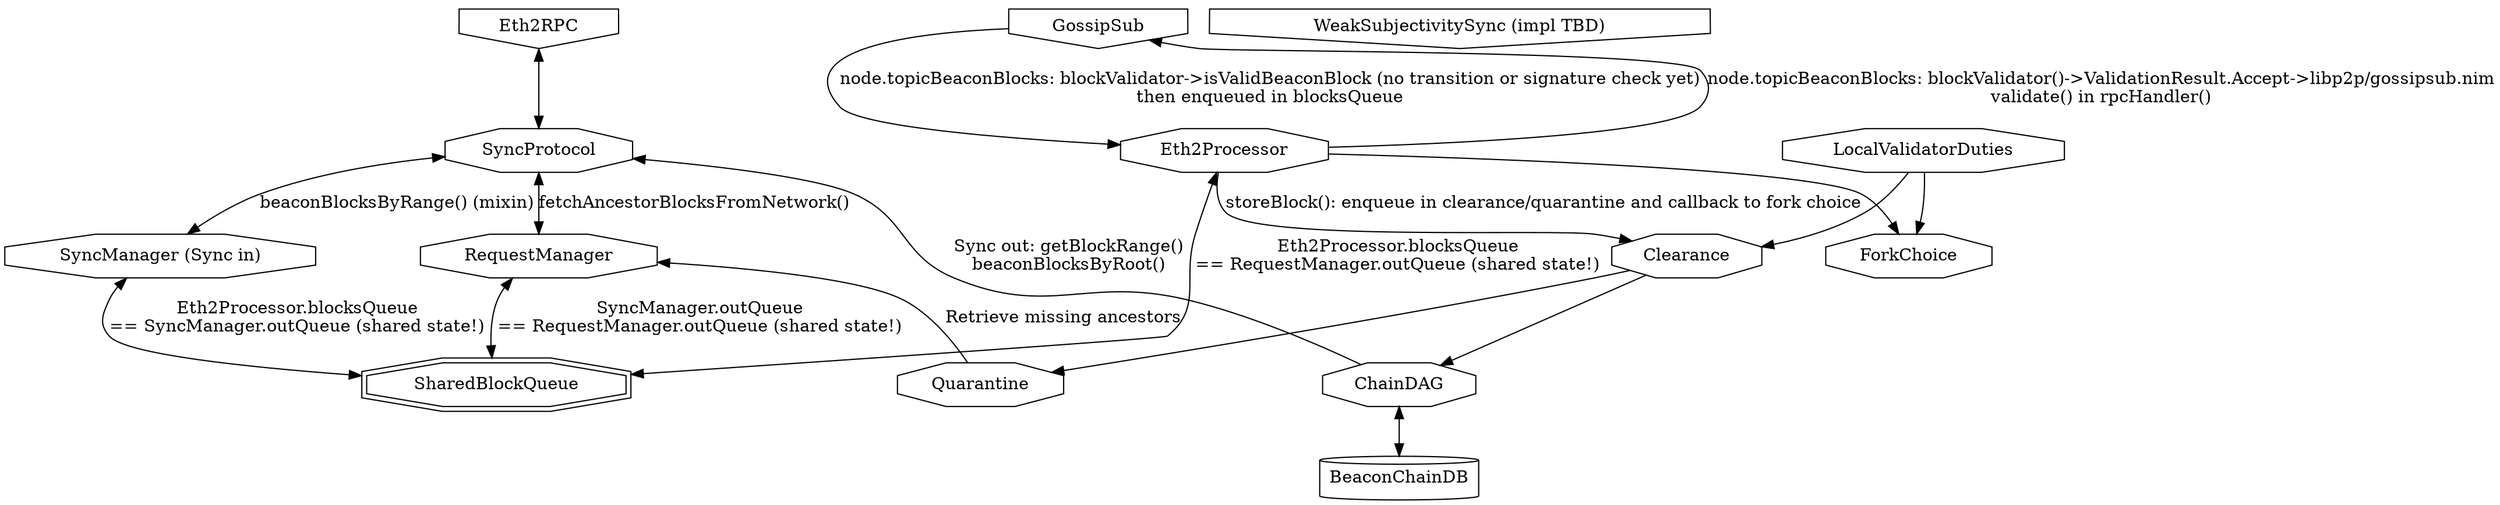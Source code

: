 digraph architecture{
  node [shape = invhouse]; Eth2RPC GossipSub WeakSubjectivitySync;
  node [shape = octagon]; SyncManager SyncProtocol RequestManager;
  SyncManager [label="SyncManager (Sync in)"];
  node [shape = doubleoctagon] SharedBlockQueue;
  {rank = same; SyncManager RequestManager;}
  {rank = same; Eth2RPC GossipSub WeakSubjectivitySync;}

  WeakSubjectivitySync [label="WeakSubjectivitySync (impl TBD)"];

  node [shape = octagon]; Eth2Processor RequestManager;
  node [shape = octagon]; ChainDAG Quarantine Clearance;

  Eth2RPC -> SyncProtocol [dir=both]
  SyncProtocol -> SyncManager [dir=both, label="beaconBlocksByRange() (mixin)"]

  GossipSub -> Eth2Processor [label="node.topicBeaconBlocks: blockValidator->isValidBeaconBlock (no transition or signature check yet)\nthen enqueued in blocksQueue"];
  GossipSub -> Eth2Processor [dir=back, label="node.topicBeaconBlocks: blockValidator()->ValidationResult.Accept->libp2p/gossipsub.nim\nvalidate() in rpcHandler()"];

  Eth2Processor -> Clearance [label="storeBlock(): enqueue in clearance/quarantine and callback to fork choice"];
  SyncProtocol -> RequestManager [dir=both, label="fetchAncestorBlocksFromNetwork()"];

  SyncManager -> SharedBlockQueue [dir=both, label="Eth2Processor.blocksQueue\n== SyncManager.outQueue (shared state!)"];
  Eth2Processor -> SharedBlockQueue [dir=both, label="Eth2Processor.blocksQueue\n== RequestManager.outQueue (shared state!)"];
  SharedBlockQueue -> RequestManager [dir=both, label="SyncManager.outQueue\n== RequestManager.outQueue (shared state!)"];

  LocalValidatorDuties -> Clearance

  RequestManager -> Quarantine [dir=back, label="Retrieve missing ancestors"]
  Clearance -> Quarantine
  Clearance -> ChainDAG

  Eth2Processor -> ForkChoice
  LocalValidatorDuties -> ForkChoice

  node [shape = cylinder]; BeaconChainDB;
  ChainDAG -> BeaconChainDB [dir=both]

  SyncProtocol -> ChainDAG [dir=back, label="Sync out: getBlockRange()\nbeaconBlocksByRoot()\n"]
}
